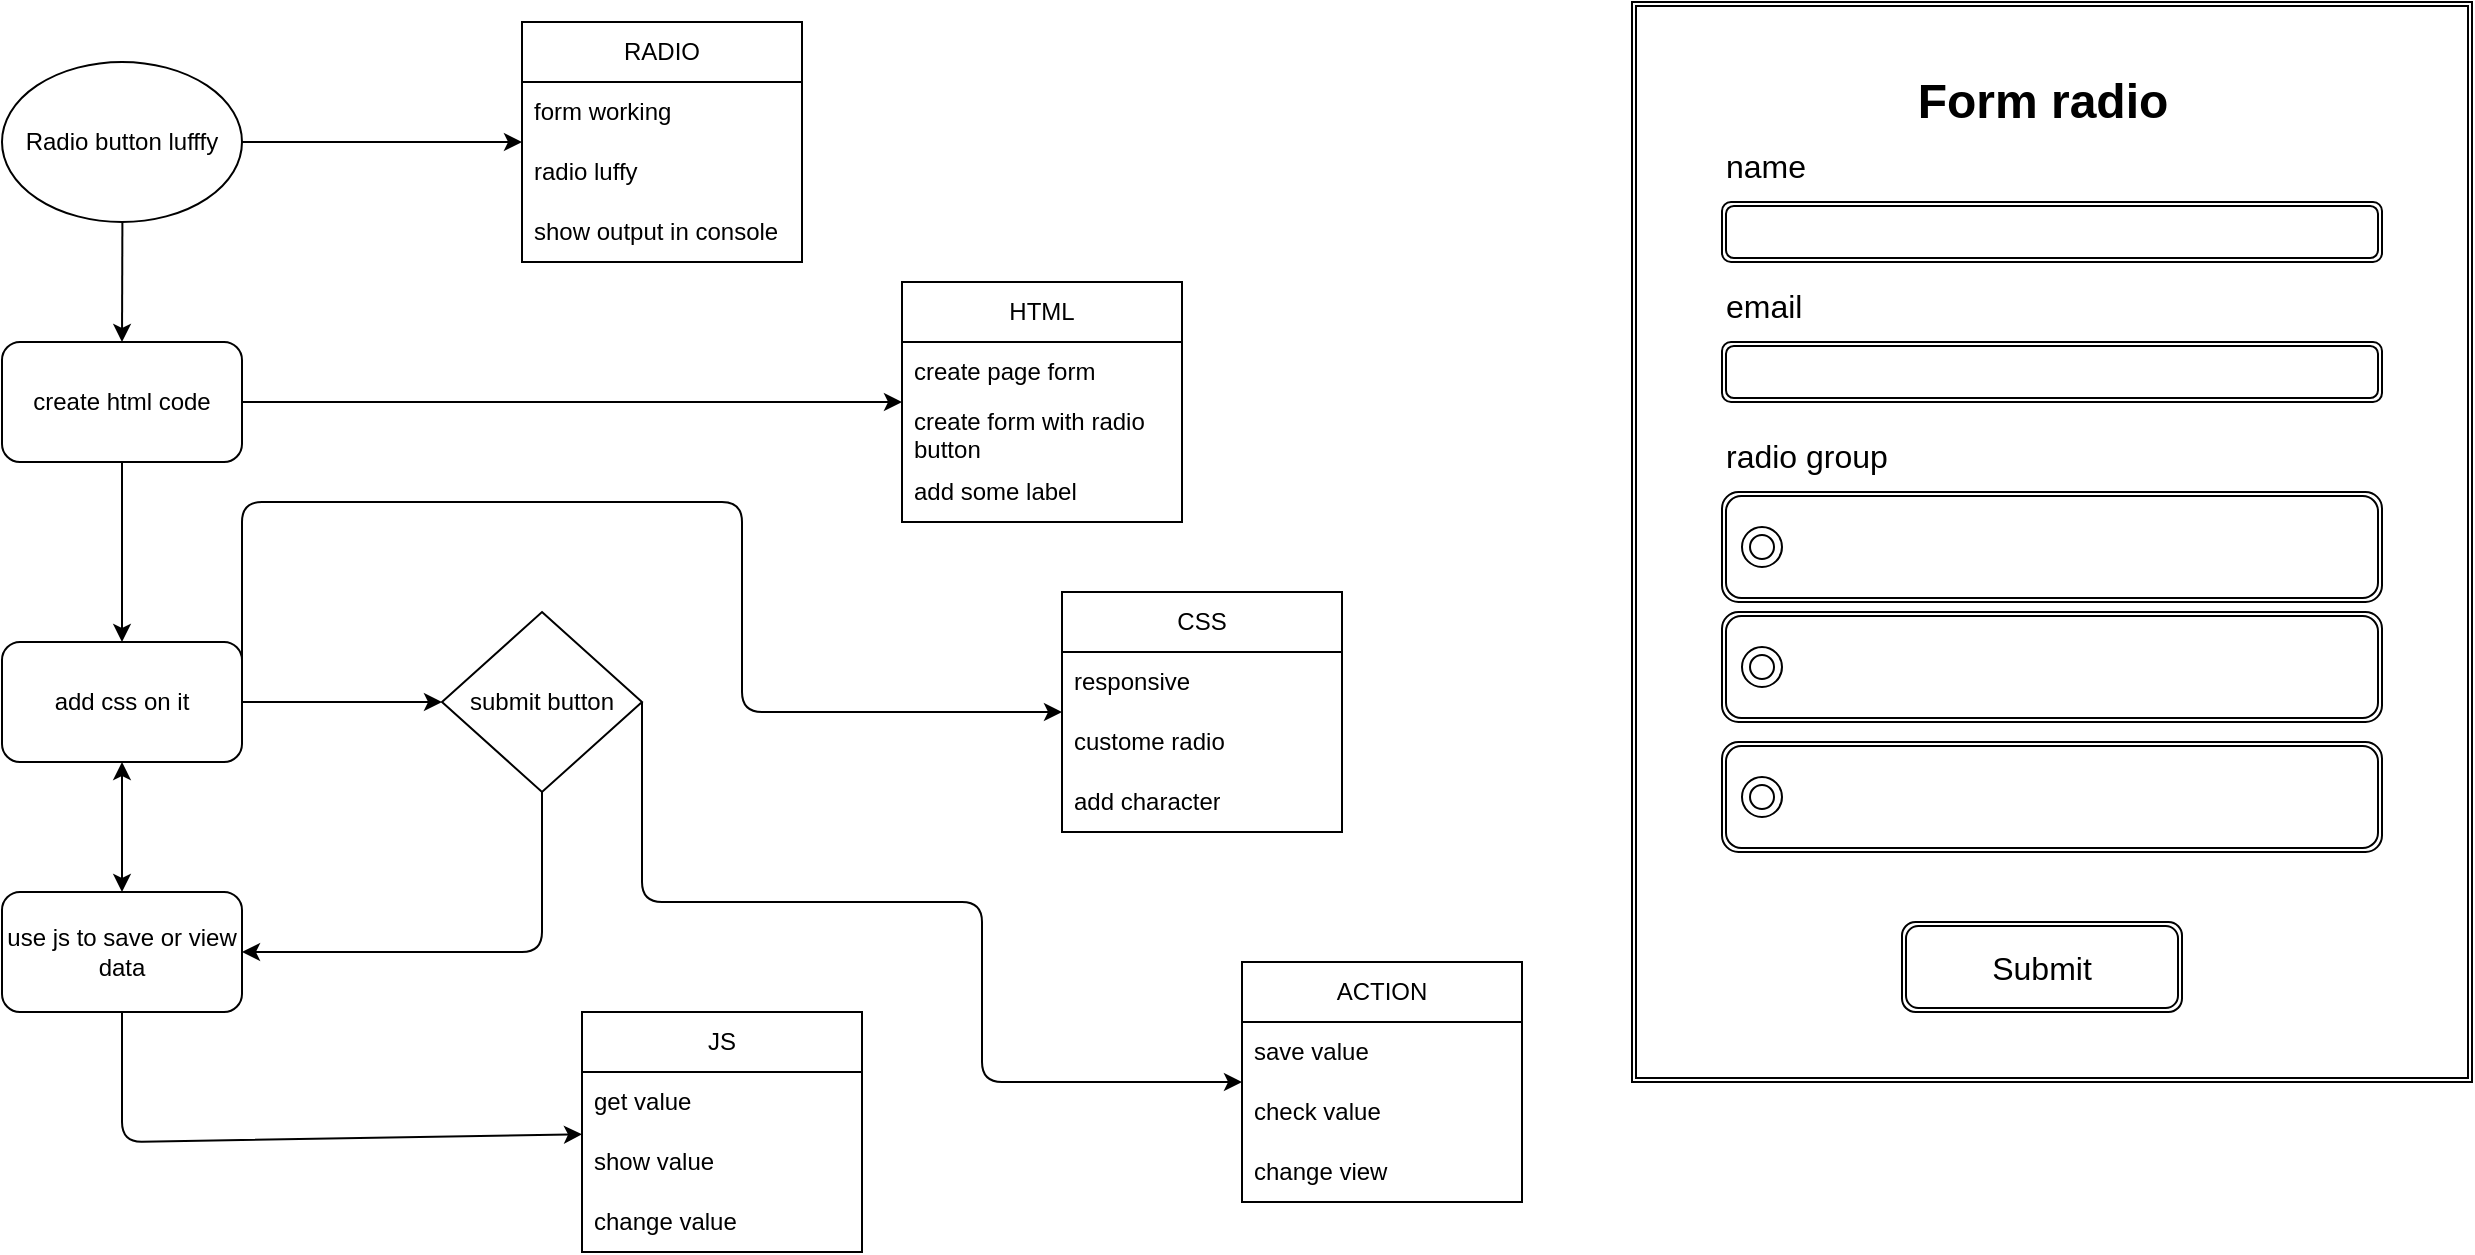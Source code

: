 <mxfile>
    <diagram id="OrK2uMEfgFBTz6Dm740T" name="Page-1">
        <mxGraphModel dx="1260" dy="755" grid="1" gridSize="10" guides="1" tooltips="1" connect="1" arrows="1" fold="1" page="1" pageScale="1" pageWidth="1400" pageHeight="850" math="0" shadow="0">
            <root>
                <mxCell id="0"/>
                <mxCell id="1" parent="0"/>
                <mxCell id="3" value="Radio button lufffy" style="ellipse;whiteSpace=wrap;html=1;" vertex="1" parent="1">
                    <mxGeometry x="110" y="100" width="120" height="80" as="geometry"/>
                </mxCell>
                <mxCell id="4" value="create html code" style="rounded=1;whiteSpace=wrap;html=1;" vertex="1" parent="1">
                    <mxGeometry x="110" y="240" width="120" height="60" as="geometry"/>
                </mxCell>
                <mxCell id="5" value="" style="endArrow=classic;html=1;entryX=0.5;entryY=0;entryDx=0;entryDy=0;" edge="1" parent="1" source="3" target="4">
                    <mxGeometry width="50" height="50" relative="1" as="geometry">
                        <mxPoint x="550" y="480" as="sourcePoint"/>
                        <mxPoint x="600" y="430" as="targetPoint"/>
                    </mxGeometry>
                </mxCell>
                <mxCell id="6" value="add css on it" style="rounded=1;whiteSpace=wrap;html=1;" vertex="1" parent="1">
                    <mxGeometry x="110" y="390" width="120" height="60" as="geometry"/>
                </mxCell>
                <mxCell id="7" value="" style="endArrow=classic;html=1;exitX=0.5;exitY=1;exitDx=0;exitDy=0;entryX=0.5;entryY=0;entryDx=0;entryDy=0;" edge="1" parent="1" source="4" target="6">
                    <mxGeometry width="50" height="50" relative="1" as="geometry">
                        <mxPoint x="550" y="480" as="sourcePoint"/>
                        <mxPoint x="600" y="430" as="targetPoint"/>
                    </mxGeometry>
                </mxCell>
                <mxCell id="8" value="submit button" style="rhombus;whiteSpace=wrap;html=1;" vertex="1" parent="1">
                    <mxGeometry x="330" y="375" width="100" height="90" as="geometry"/>
                </mxCell>
                <mxCell id="9" value="" style="endArrow=classic;html=1;entryX=0;entryY=0.5;entryDx=0;entryDy=0;exitX=1;exitY=0.5;exitDx=0;exitDy=0;" edge="1" parent="1" source="6">
                    <mxGeometry width="50" height="50" relative="1" as="geometry">
                        <mxPoint x="220" y="450" as="sourcePoint"/>
                        <mxPoint x="330" y="420" as="targetPoint"/>
                    </mxGeometry>
                </mxCell>
                <mxCell id="10" value="use js to save or view data" style="rounded=1;whiteSpace=wrap;html=1;" vertex="1" parent="1">
                    <mxGeometry x="110" y="515" width="120" height="60" as="geometry"/>
                </mxCell>
                <mxCell id="11" value="" style="endArrow=classic;html=1;exitX=0.5;exitY=1;exitDx=0;exitDy=0;entryX=1;entryY=0.5;entryDx=0;entryDy=0;" edge="1" parent="1" target="10">
                    <mxGeometry width="50" height="50" relative="1" as="geometry">
                        <mxPoint x="380" y="465" as="sourcePoint"/>
                        <mxPoint x="600" y="430" as="targetPoint"/>
                        <Array as="points">
                            <mxPoint x="380" y="545"/>
                        </Array>
                    </mxGeometry>
                </mxCell>
                <mxCell id="12" value="" style="endArrow=classic;startArrow=classic;html=1;entryX=0.5;entryY=1;entryDx=0;entryDy=0;exitX=0.5;exitY=0;exitDx=0;exitDy=0;" edge="1" parent="1" source="10" target="6">
                    <mxGeometry width="50" height="50" relative="1" as="geometry">
                        <mxPoint x="170" y="520" as="sourcePoint"/>
                        <mxPoint x="600" y="430" as="targetPoint"/>
                    </mxGeometry>
                </mxCell>
                <mxCell id="13" value="RADIO" style="swimlane;fontStyle=0;childLayout=stackLayout;horizontal=1;startSize=30;horizontalStack=0;resizeParent=1;resizeParentMax=0;resizeLast=0;collapsible=1;marginBottom=0;whiteSpace=wrap;html=1;" vertex="1" parent="1">
                    <mxGeometry x="370" y="80" width="140" height="120" as="geometry">
                        <mxRectangle x="450" y="20" width="70" height="30" as="alternateBounds"/>
                    </mxGeometry>
                </mxCell>
                <mxCell id="14" value="form working" style="text;strokeColor=none;fillColor=none;align=left;verticalAlign=middle;spacingLeft=4;spacingRight=4;overflow=hidden;points=[[0,0.5],[1,0.5]];portConstraint=eastwest;rotatable=0;whiteSpace=wrap;html=1;" vertex="1" parent="13">
                    <mxGeometry y="30" width="140" height="30" as="geometry"/>
                </mxCell>
                <mxCell id="15" value="radio luffy" style="text;strokeColor=none;fillColor=none;align=left;verticalAlign=middle;spacingLeft=4;spacingRight=4;overflow=hidden;points=[[0,0.5],[1,0.5]];portConstraint=eastwest;rotatable=0;whiteSpace=wrap;html=1;" vertex="1" parent="13">
                    <mxGeometry y="60" width="140" height="30" as="geometry"/>
                </mxCell>
                <mxCell id="16" value="show output in console" style="text;strokeColor=none;fillColor=none;align=left;verticalAlign=middle;spacingLeft=4;spacingRight=4;overflow=hidden;points=[[0,0.5],[1,0.5]];portConstraint=eastwest;rotatable=0;whiteSpace=wrap;html=1;" vertex="1" parent="13">
                    <mxGeometry y="90" width="140" height="30" as="geometry"/>
                </mxCell>
                <mxCell id="17" value="" style="endArrow=classic;html=1;exitX=1;exitY=0.5;exitDx=0;exitDy=0;" edge="1" parent="1" source="3" target="13">
                    <mxGeometry width="50" height="50" relative="1" as="geometry">
                        <mxPoint x="550" y="440" as="sourcePoint"/>
                        <mxPoint x="600" y="390" as="targetPoint"/>
                    </mxGeometry>
                </mxCell>
                <mxCell id="20" value="HTML" style="swimlane;fontStyle=0;childLayout=stackLayout;horizontal=1;startSize=30;horizontalStack=0;resizeParent=1;resizeParentMax=0;resizeLast=0;collapsible=1;marginBottom=0;whiteSpace=wrap;html=1;" vertex="1" parent="1">
                    <mxGeometry x="560" y="210" width="140" height="120" as="geometry"/>
                </mxCell>
                <mxCell id="21" value="create page form" style="text;strokeColor=none;fillColor=none;align=left;verticalAlign=middle;spacingLeft=4;spacingRight=4;overflow=hidden;points=[[0,0.5],[1,0.5]];portConstraint=eastwest;rotatable=0;whiteSpace=wrap;html=1;" vertex="1" parent="20">
                    <mxGeometry y="30" width="140" height="30" as="geometry"/>
                </mxCell>
                <mxCell id="22" value="create form with radio button" style="text;strokeColor=none;fillColor=none;align=left;verticalAlign=middle;spacingLeft=4;spacingRight=4;overflow=hidden;points=[[0,0.5],[1,0.5]];portConstraint=eastwest;rotatable=0;whiteSpace=wrap;html=1;" vertex="1" parent="20">
                    <mxGeometry y="60" width="140" height="30" as="geometry"/>
                </mxCell>
                <mxCell id="23" value="add some label" style="text;strokeColor=none;fillColor=none;align=left;verticalAlign=middle;spacingLeft=4;spacingRight=4;overflow=hidden;points=[[0,0.5],[1,0.5]];portConstraint=eastwest;rotatable=0;whiteSpace=wrap;html=1;" vertex="1" parent="20">
                    <mxGeometry y="90" width="140" height="30" as="geometry"/>
                </mxCell>
                <mxCell id="24" value="" style="endArrow=classic;html=1;exitX=1;exitY=0.5;exitDx=0;exitDy=0;" edge="1" parent="1" source="4" target="20">
                    <mxGeometry width="50" height="50" relative="1" as="geometry">
                        <mxPoint x="550" y="440" as="sourcePoint"/>
                        <mxPoint x="600" y="390" as="targetPoint"/>
                    </mxGeometry>
                </mxCell>
                <mxCell id="25" value="CSS" style="swimlane;fontStyle=0;childLayout=stackLayout;horizontal=1;startSize=30;horizontalStack=0;resizeParent=1;resizeParentMax=0;resizeLast=0;collapsible=1;marginBottom=0;whiteSpace=wrap;html=1;" vertex="1" parent="1">
                    <mxGeometry x="640" y="365" width="140" height="120" as="geometry"/>
                </mxCell>
                <mxCell id="26" value="responsive" style="text;strokeColor=none;fillColor=none;align=left;verticalAlign=middle;spacingLeft=4;spacingRight=4;overflow=hidden;points=[[0,0.5],[1,0.5]];portConstraint=eastwest;rotatable=0;whiteSpace=wrap;html=1;" vertex="1" parent="25">
                    <mxGeometry y="30" width="140" height="30" as="geometry"/>
                </mxCell>
                <mxCell id="27" value="custome radio" style="text;strokeColor=none;fillColor=none;align=left;verticalAlign=middle;spacingLeft=4;spacingRight=4;overflow=hidden;points=[[0,0.5],[1,0.5]];portConstraint=eastwest;rotatable=0;whiteSpace=wrap;html=1;" vertex="1" parent="25">
                    <mxGeometry y="60" width="140" height="30" as="geometry"/>
                </mxCell>
                <mxCell id="28" value="add character" style="text;strokeColor=none;fillColor=none;align=left;verticalAlign=middle;spacingLeft=4;spacingRight=4;overflow=hidden;points=[[0,0.5],[1,0.5]];portConstraint=eastwest;rotatable=0;whiteSpace=wrap;html=1;" vertex="1" parent="25">
                    <mxGeometry y="90" width="140" height="30" as="geometry"/>
                </mxCell>
                <mxCell id="29" value="" style="endArrow=classic;html=1;exitX=1;exitY=0.25;exitDx=0;exitDy=0;" edge="1" parent="1" source="6" target="25">
                    <mxGeometry width="50" height="50" relative="1" as="geometry">
                        <mxPoint x="520" y="370" as="sourcePoint"/>
                        <mxPoint x="570" y="320" as="targetPoint"/>
                        <Array as="points">
                            <mxPoint x="230" y="320"/>
                            <mxPoint x="480" y="320"/>
                            <mxPoint x="480" y="425"/>
                        </Array>
                    </mxGeometry>
                </mxCell>
                <mxCell id="30" value="JS" style="swimlane;fontStyle=0;childLayout=stackLayout;horizontal=1;startSize=30;horizontalStack=0;resizeParent=1;resizeParentMax=0;resizeLast=0;collapsible=1;marginBottom=0;whiteSpace=wrap;html=1;" vertex="1" parent="1">
                    <mxGeometry x="400" y="575" width="140" height="120" as="geometry"/>
                </mxCell>
                <mxCell id="31" value="get value" style="text;strokeColor=none;fillColor=none;align=left;verticalAlign=middle;spacingLeft=4;spacingRight=4;overflow=hidden;points=[[0,0.5],[1,0.5]];portConstraint=eastwest;rotatable=0;whiteSpace=wrap;html=1;" vertex="1" parent="30">
                    <mxGeometry y="30" width="140" height="30" as="geometry"/>
                </mxCell>
                <mxCell id="32" value="show value" style="text;strokeColor=none;fillColor=none;align=left;verticalAlign=middle;spacingLeft=4;spacingRight=4;overflow=hidden;points=[[0,0.5],[1,0.5]];portConstraint=eastwest;rotatable=0;whiteSpace=wrap;html=1;" vertex="1" parent="30">
                    <mxGeometry y="60" width="140" height="30" as="geometry"/>
                </mxCell>
                <mxCell id="33" value="change value" style="text;strokeColor=none;fillColor=none;align=left;verticalAlign=middle;spacingLeft=4;spacingRight=4;overflow=hidden;points=[[0,0.5],[1,0.5]];portConstraint=eastwest;rotatable=0;whiteSpace=wrap;html=1;" vertex="1" parent="30">
                    <mxGeometry y="90" width="140" height="30" as="geometry"/>
                </mxCell>
                <mxCell id="34" value="" style="endArrow=classic;html=1;exitX=0.5;exitY=1;exitDx=0;exitDy=0;" edge="1" parent="1" source="10" target="30">
                    <mxGeometry width="50" height="50" relative="1" as="geometry">
                        <mxPoint x="520" y="430" as="sourcePoint"/>
                        <mxPoint x="570" y="380" as="targetPoint"/>
                        <Array as="points">
                            <mxPoint x="170" y="640"/>
                        </Array>
                    </mxGeometry>
                </mxCell>
                <mxCell id="35" value="ACTION" style="swimlane;fontStyle=0;childLayout=stackLayout;horizontal=1;startSize=30;horizontalStack=0;resizeParent=1;resizeParentMax=0;resizeLast=0;collapsible=1;marginBottom=0;whiteSpace=wrap;html=1;" vertex="1" parent="1">
                    <mxGeometry x="730" y="550" width="140" height="120" as="geometry"/>
                </mxCell>
                <mxCell id="36" value="save value" style="text;strokeColor=none;fillColor=none;align=left;verticalAlign=middle;spacingLeft=4;spacingRight=4;overflow=hidden;points=[[0,0.5],[1,0.5]];portConstraint=eastwest;rotatable=0;whiteSpace=wrap;html=1;" vertex="1" parent="35">
                    <mxGeometry y="30" width="140" height="30" as="geometry"/>
                </mxCell>
                <mxCell id="37" value="check value" style="text;strokeColor=none;fillColor=none;align=left;verticalAlign=middle;spacingLeft=4;spacingRight=4;overflow=hidden;points=[[0,0.5],[1,0.5]];portConstraint=eastwest;rotatable=0;whiteSpace=wrap;html=1;" vertex="1" parent="35">
                    <mxGeometry y="60" width="140" height="30" as="geometry"/>
                </mxCell>
                <mxCell id="38" value="change view" style="text;strokeColor=none;fillColor=none;align=left;verticalAlign=middle;spacingLeft=4;spacingRight=4;overflow=hidden;points=[[0,0.5],[1,0.5]];portConstraint=eastwest;rotatable=0;whiteSpace=wrap;html=1;" vertex="1" parent="35">
                    <mxGeometry y="90" width="140" height="30" as="geometry"/>
                </mxCell>
                <mxCell id="39" value="" style="endArrow=classic;html=1;exitX=1;exitY=0.5;exitDx=0;exitDy=0;" edge="1" parent="1" source="8" target="35">
                    <mxGeometry width="50" height="50" relative="1" as="geometry">
                        <mxPoint x="520" y="430" as="sourcePoint"/>
                        <mxPoint x="570" y="380" as="targetPoint"/>
                        <Array as="points">
                            <mxPoint x="430" y="520"/>
                            <mxPoint x="600" y="520"/>
                            <mxPoint x="600" y="610"/>
                        </Array>
                    </mxGeometry>
                </mxCell>
                <mxCell id="40" value="" style="shape=ext;double=1;rounded=0;whiteSpace=wrap;html=1;glass=0;shadow=0;" vertex="1" parent="1">
                    <mxGeometry x="925" y="70" width="420" height="540" as="geometry"/>
                </mxCell>
                <mxCell id="41" value="" style="shape=ext;double=1;rounded=1;whiteSpace=wrap;html=1;shadow=0;glass=0;sketch=0;" vertex="1" parent="1">
                    <mxGeometry x="970" y="170" width="330" height="30" as="geometry"/>
                </mxCell>
                <mxCell id="42" value="&lt;span style=&quot;font-weight: normal;&quot;&gt;&lt;font style=&quot;font-size: 16px;&quot;&gt;name&lt;/font&gt;&lt;/span&gt;" style="text;strokeColor=none;fillColor=none;html=1;fontSize=24;fontStyle=1;verticalAlign=middle;align=left;rounded=0;shadow=0;glass=0;sketch=0;" vertex="1" parent="1">
                    <mxGeometry x="970" y="130" width="100" height="40" as="geometry"/>
                </mxCell>
                <mxCell id="43" value="" style="shape=ext;double=1;rounded=1;whiteSpace=wrap;html=1;shadow=0;glass=0;sketch=0;" vertex="1" parent="1">
                    <mxGeometry x="970" y="240" width="330" height="30" as="geometry"/>
                </mxCell>
                <mxCell id="44" value="&lt;span style=&quot;font-weight: normal;&quot;&gt;&lt;font style=&quot;font-size: 16px;&quot;&gt;email&lt;/font&gt;&lt;/span&gt;" style="text;strokeColor=none;fillColor=none;html=1;fontSize=24;fontStyle=1;verticalAlign=middle;align=left;rounded=0;shadow=0;glass=0;sketch=0;" vertex="1" parent="1">
                    <mxGeometry x="970" y="200" width="100" height="40" as="geometry"/>
                </mxCell>
                <mxCell id="45" value="Form radio" style="text;strokeColor=none;fillColor=none;html=1;fontSize=24;fontStyle=1;verticalAlign=middle;align=center;rounded=0;shadow=0;glass=0;sketch=0;" vertex="1" parent="1">
                    <mxGeometry x="1080" y="100" width="100" height="40" as="geometry"/>
                </mxCell>
                <mxCell id="46" value="" style="shape=ext;double=1;rounded=1;whiteSpace=wrap;html=1;shadow=0;glass=0;sketch=0;fontSize=16;" vertex="1" parent="1">
                    <mxGeometry x="970" y="315" width="330" height="55" as="geometry"/>
                </mxCell>
                <mxCell id="47" value="" style="shape=ext;double=1;rounded=1;whiteSpace=wrap;html=1;shadow=0;glass=0;sketch=0;fontSize=16;" vertex="1" parent="1">
                    <mxGeometry x="970" y="375" width="330" height="55" as="geometry"/>
                </mxCell>
                <mxCell id="48" value="" style="shape=ext;double=1;rounded=1;whiteSpace=wrap;html=1;shadow=0;glass=0;sketch=0;fontSize=16;" vertex="1" parent="1">
                    <mxGeometry x="970" y="440" width="330" height="55" as="geometry"/>
                </mxCell>
                <mxCell id="49" value="&lt;span style=&quot;font-weight: normal;&quot;&gt;&lt;font style=&quot;font-size: 16px;&quot;&gt;radio group&lt;/font&gt;&lt;/span&gt;" style="text;strokeColor=none;fillColor=none;html=1;fontSize=24;fontStyle=1;verticalAlign=middle;align=left;rounded=0;shadow=0;glass=0;sketch=0;" vertex="1" parent="1">
                    <mxGeometry x="970" y="275" width="100" height="40" as="geometry"/>
                </mxCell>
                <mxCell id="50" value="" style="ellipse;shape=doubleEllipse;whiteSpace=wrap;html=1;aspect=fixed;rounded=0;shadow=0;glass=0;sketch=0;fontSize=16;" vertex="1" parent="1">
                    <mxGeometry x="980" y="332.5" width="20" height="20" as="geometry"/>
                </mxCell>
                <mxCell id="51" value="" style="ellipse;shape=doubleEllipse;whiteSpace=wrap;html=1;aspect=fixed;rounded=0;shadow=0;glass=0;sketch=0;fontSize=16;" vertex="1" parent="1">
                    <mxGeometry x="980" y="392.5" width="20" height="20" as="geometry"/>
                </mxCell>
                <mxCell id="52" value="" style="ellipse;shape=doubleEllipse;whiteSpace=wrap;html=1;aspect=fixed;rounded=0;shadow=0;glass=0;sketch=0;fontSize=16;" vertex="1" parent="1">
                    <mxGeometry x="980" y="457.5" width="20" height="20" as="geometry"/>
                </mxCell>
                <mxCell id="53" value="Submit" style="shape=ext;double=1;rounded=1;whiteSpace=wrap;html=1;shadow=0;glass=0;sketch=0;fontSize=16;" vertex="1" parent="1">
                    <mxGeometry x="1060" y="530" width="140" height="45" as="geometry"/>
                </mxCell>
            </root>
        </mxGraphModel>
    </diagram>
</mxfile>